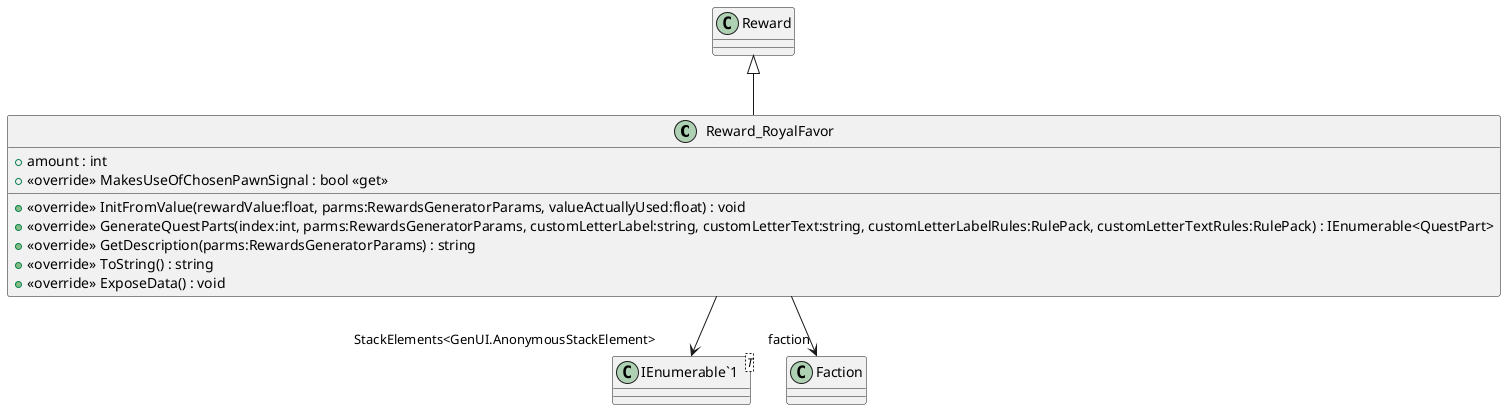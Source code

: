 @startuml
class Reward_RoyalFavor {
    + amount : int
    + <<override>> MakesUseOfChosenPawnSignal : bool <<get>>
    + <<override>> InitFromValue(rewardValue:float, parms:RewardsGeneratorParams, valueActuallyUsed:float) : void
    + <<override>> GenerateQuestParts(index:int, parms:RewardsGeneratorParams, customLetterLabel:string, customLetterText:string, customLetterLabelRules:RulePack, customLetterTextRules:RulePack) : IEnumerable<QuestPart>
    + <<override>> GetDescription(parms:RewardsGeneratorParams) : string
    + <<override>> ToString() : string
    + <<override>> ExposeData() : void
}
class "IEnumerable`1"<T> {
}
Reward <|-- Reward_RoyalFavor
Reward_RoyalFavor --> "faction" Faction
Reward_RoyalFavor --> "StackElements<GenUI.AnonymousStackElement>" "IEnumerable`1"
@enduml
